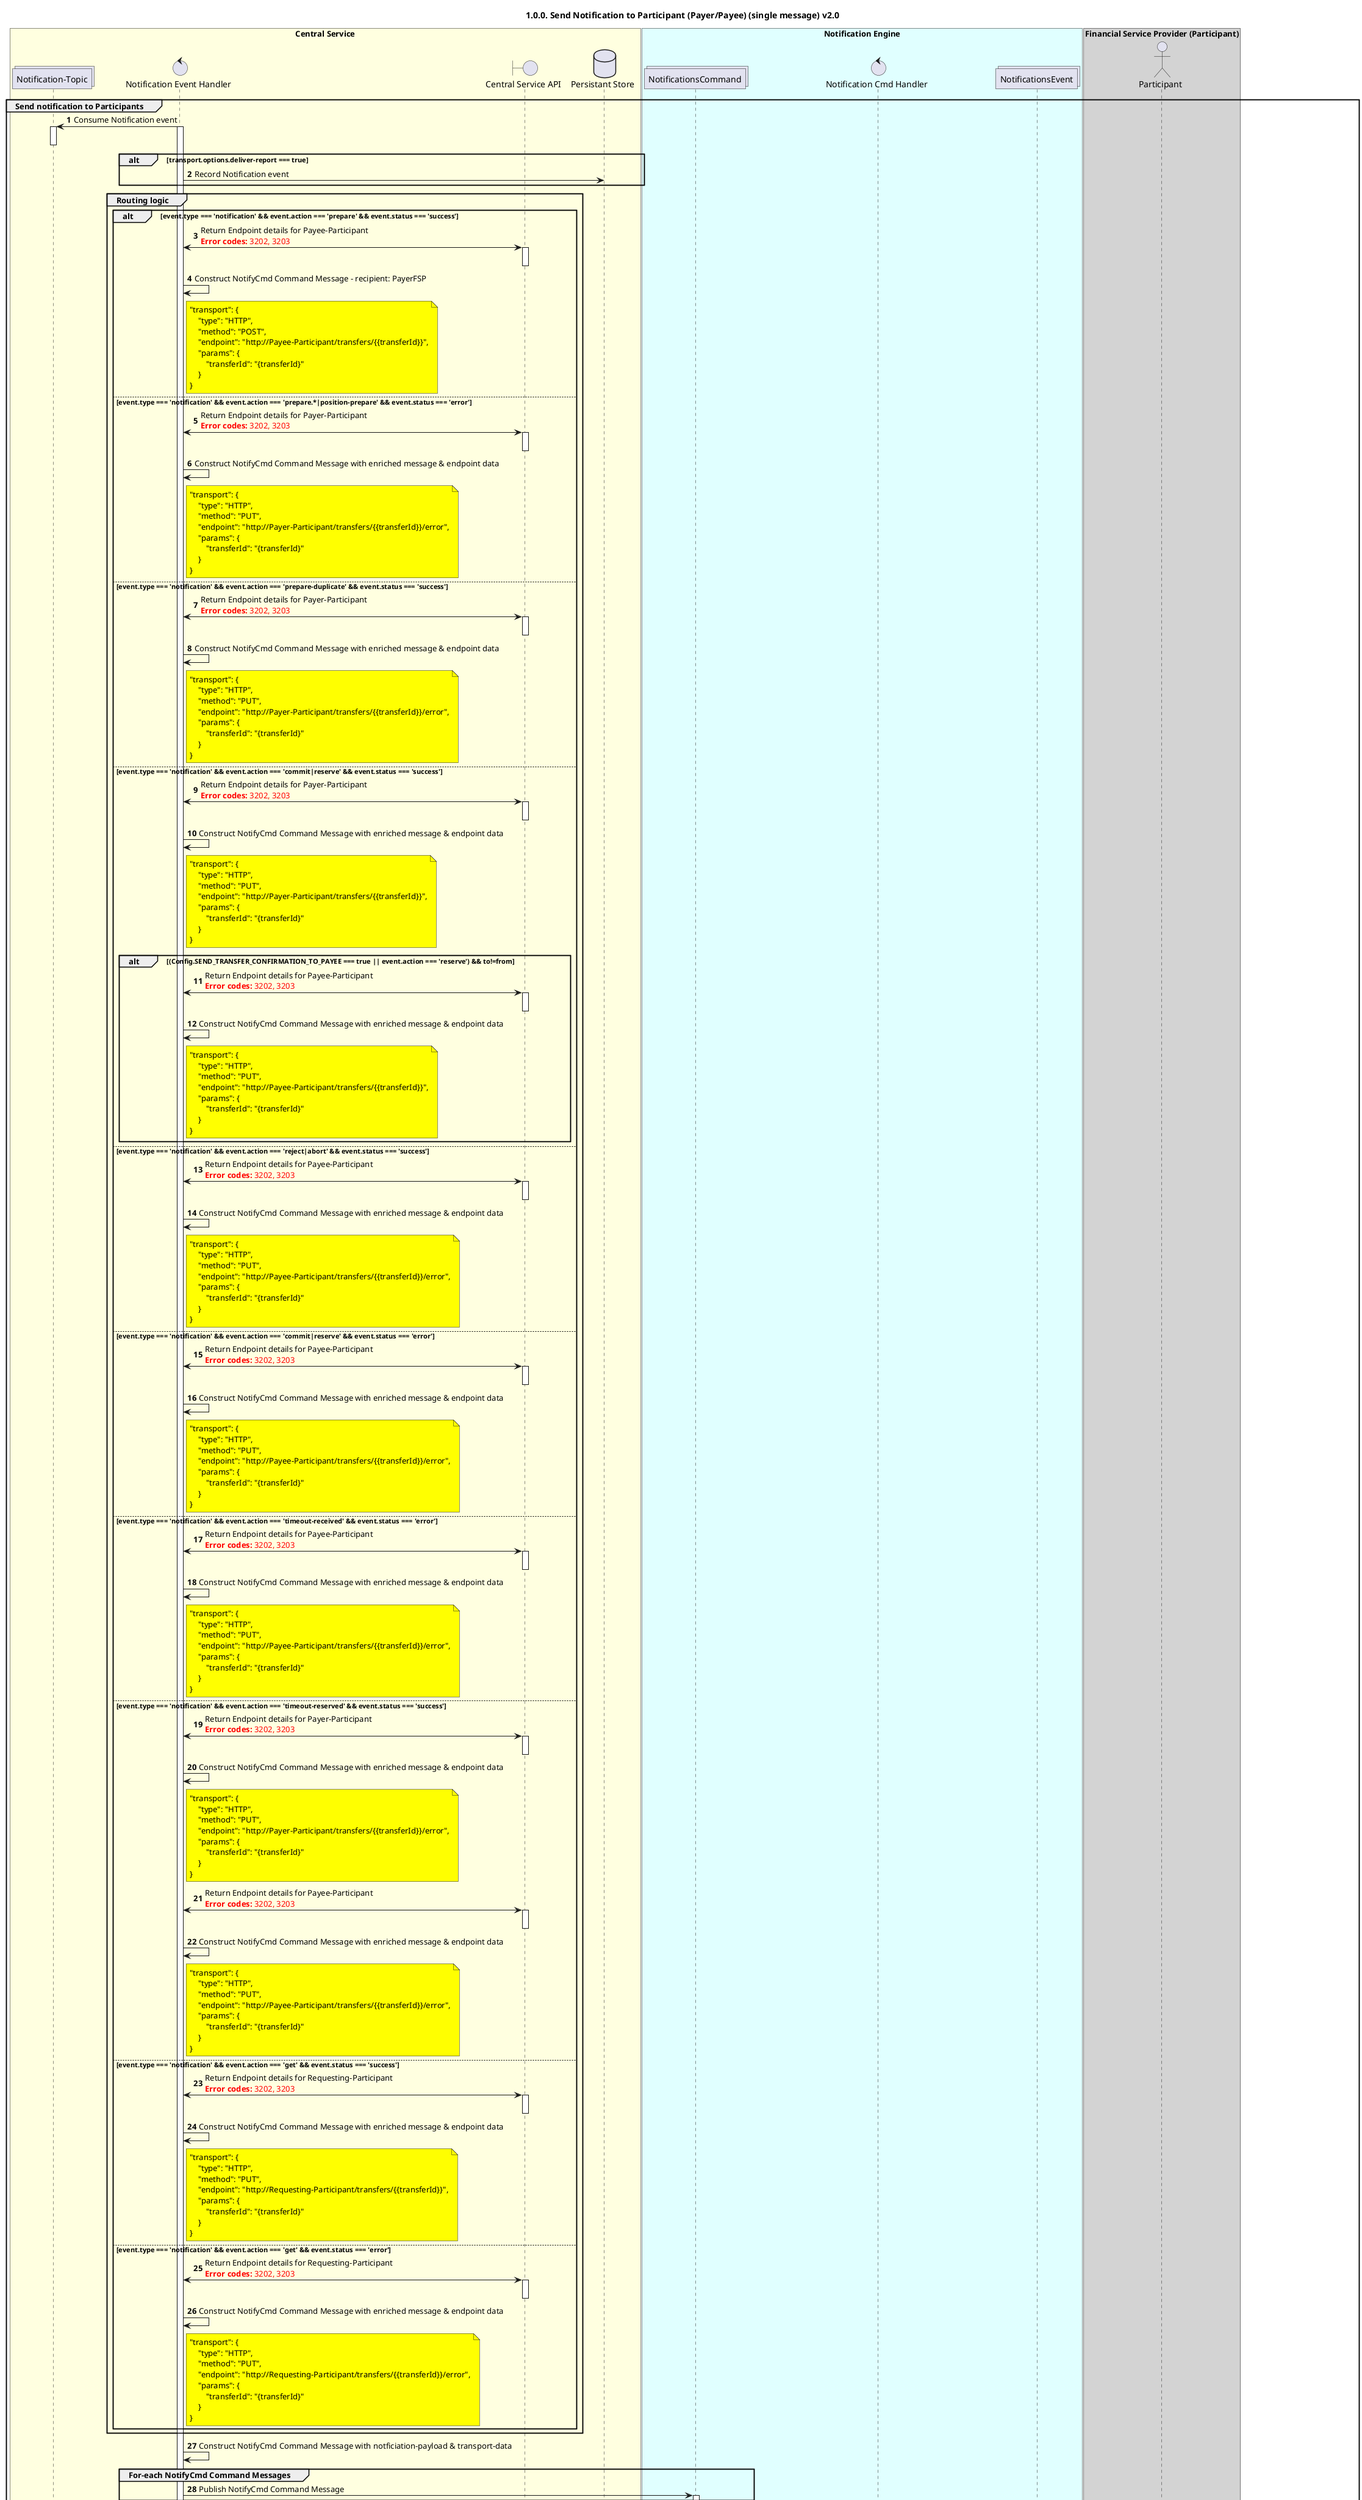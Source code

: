 /'*****
 License
 --------------
 Copyright © 2017 Bill & Melinda Gates Foundation
 The Mojaloop files are made available by the Bill & Melinda Gates Foundation under the Apache License, Version 2.0 (the "License") and you may not use these files except in compliance with the License. You may obtain a copy of the License at
 http://www.apache.org/licenses/LICENSE-2.0
 Unless required by applicable law or agreed to in writing, the Mojaloop files are distributed on an "AS IS" BASIS, WITHOUT WARRANTIES OR CONDITIONS OF ANY KIND, either express or implied. See the License for the specific language governing permissions and limitations under the License.
 Contributors
 --------------
 This is the official list of the Mojaloop project contributors for this file.
 Names of the original copyright holders (individuals or organizations)
 should be listed with a '*' in the first column. People who have
 contributed from an organization can be listed under the organization
 that actually holds the copyright for their contributions (see the
 Gates Foundation organization for an example). Those individuals should have
 their names indented and be marked with a '-'. Email address can be added
 optionally within square brackets <email>.
 * Gates Foundation
 - Name Surname <name.surname@gatesfoundation.com>

 * Georgi Georgiev <georgi.georgiev@modusbox.com>
 * Miguel de Barros <miguel.debarros@modusbox.com>
 * Shashikant Hirugade <shashikant.hirugade@modusbox.com>
 * Valentin Genev <valentin.genev@modusbox.com>
 --------------
 ******'/

@startuml
' declate title
title 1.0.0. Send Notification to Participant (Payer/Payee) (single message) v2.0

autonumber

' Actor Keys:
'   actor - Payer DFSP, Payee DFSP
'   boundary - APIs/Interfaces, etc
'   collections - Kafka Topics
'   control - Kafka Consumers
'   entity - Database Access Objects
'   database - Database Persistance Store

' declare actors
' actor "Payer DFSP\nParticipant" as PAYER_DFSP
actor "Participant" as PARTICIPANT
control "Notification Event Handler" as NOTIFY_HANDLER_EVT
control "Notification Cmd Handler" as NOTIFY_HANDLER_CMD
boundary "Central Service API" as CSAPI
collections "Notification-Topic" as TOPIC_NOTIFICATIONS
collections "NotificationsCommand" as TOPIC_NOTIFICATIONS_CMD
collections "NotificationsEvent" as TOPIC_NOTIFICATIONS_EVT
' entity "Participant DAO" as PARTICIPANT_DAO
' entity "Notifications DAO" as NOTIFICATIONS_DAO
database "Persistant Store" as DB

' box "Financial Service Provider (Payer)" #lightGray
' 	participant PAYER_DFSP
' end box

' box "ML API Adapter Service" #LightBlue
' 	participant NOTIFY_HANDLER
' end box

box "Central Service" #LightYellow
    participant TOPIC_NOTIFICATIONS
    participant NOTIFY_HANDLER_EVT
    participant CSAPI
    ' participant NOTIFICATIONS_DAO
    participant DB
    participant TOPIC_NOTIFICATIONS_EVT
    ' participant PARTICIPANT_DAO
    ' participant DB
end box

box "Notification Engine" #LightCyan
    participant TOPIC_NOTIFICATIONS_CMD
    participant NOTIFY_HANDLER_CMD
    participant TOPIC_NOTIFICATIONS_EVT
end box

box "Financial Service Provider (Participant)" #lightGray
	participant PARTICIPANT
end box

' start flow
group Send notification to Participants
    ' note left of NOTIFY_HANDLER_EVT #yellow
    '     Message:
    '     {
    '         payload: {
    '             endpoint: {
    '                 type: <typeValue>,
    '                 value: <endpointValue>
    '            }
    '         }
    '     }
    ' end note

    TOPIC_NOTIFICATIONS <- NOTIFY_HANDLER_EVT: Consume Notification event
    activate NOTIFY_HANDLER_EVT
    activate TOPIC_NOTIFICATIONS
    deactivate TOPIC_NOTIFICATIONS

    alt transport.options.deliver-report === true
        NOTIFY_HANDLER_EVT -> DB: Record Notification event
    end

    ' put logic here to route command-type based on incoming events
    group Routing logic
        alt event.type === 'notification' && event.action === 'prepare' && event.status === 'success'
            CSAPI <-> NOTIFY_HANDLER_EVT: Return Endpoint details for Payee-Participant\n<color #FF0000><b>Error codes:</b> 3202, 3203</color>
            activate CSAPI
            deactivate CSAPI

            NOTIFY_HANDLER_EVT -> NOTIFY_HANDLER_EVT: Construct NotifyCmd Command Message - recipient: PayerFSP
            note right of NOTIFY_HANDLER_EVT #yellow
                "transport": {
                    "type": "HTTP",
                    "method": "POST",
                    "endpoint": "http://Payee-Participant/transfers/{{transferId}}",
                    "params": {
                        "transferId": "{transferId}"
                    }
                }
            end note
        else event.type === 'notification' && event.action === 'prepare.*|position-prepare' && event.status === 'error'
            CSAPI <-> NOTIFY_HANDLER_EVT: Return Endpoint details for Payer-Participant\n<color #FF0000><b>Error codes:</b> 3202, 3203</color>
            activate CSAPI
            deactivate CSAPI

            NOTIFY_HANDLER_EVT -> NOTIFY_HANDLER_EVT: Construct NotifyCmd Command Message with enriched message & endpoint data
            note right of NOTIFY_HANDLER_EVT #yellow
                "transport": {
                    "type": "HTTP",
                    "method": "PUT",
                    "endpoint": "http://Payer-Participant/transfers/{{transferId}}/error",
                    "params": {
                        "transferId": "{transferId}"
                    }
                }
            end note
        else event.type === 'notification' && event.action === 'prepare-duplicate' && event.status === 'success'
            CSAPI <-> NOTIFY_HANDLER_EVT: Return Endpoint details for Payer-Participant\n<color #FF0000><b>Error codes:</b> 3202, 3203</color>
            activate CSAPI
            deactivate CSAPI

            NOTIFY_HANDLER_EVT -> NOTIFY_HANDLER_EVT: Construct NotifyCmd Command Message with enriched message & endpoint data
            note right of NOTIFY_HANDLER_EVT #yellow
                "transport": {
                    "type": "HTTP",
                    "method": "PUT",
                    "endpoint": "http://Payer-Participant/transfers/{{transferId}}/error",
                    "params": {
                        "transferId": "{transferId}"
                    }
                }
            end note
       else event.type === 'notification' && event.action === 'commit|reserve' && event.status === 'success'
            CSAPI <-> NOTIFY_HANDLER_EVT: Return Endpoint details for Payer-Participant\n<color #FF0000><b>Error codes:</b> 3202, 3203</color>
            activate CSAPI
            deactivate CSAPI

            NOTIFY_HANDLER_EVT -> NOTIFY_HANDLER_EVT: Construct NotifyCmd Command Message with enriched message & endpoint data
            note right of NOTIFY_HANDLER_EVT #yellow
                "transport": {
                    "type": "HTTP",
                    "method": "PUT",
                    "endpoint": "http://Payer-Participant/transfers/{{transferId}}",
                    "params": {
                        "transferId": "{transferId}"
                    }
                }
            end note
            
            ' Notes:
            '   - To confirm if action=reserve results in sending out a payee notification <-- I assume this is for FSPIOP v1.1 changes
            '   - This is also only applicabble for "off-us" transfers
            alt (Config.SEND_TRANSFER_CONFIRMATION_TO_PAYEE === true || event.action === 'reserve') && to!=from
                CSAPI <-> NOTIFY_HANDLER_EVT: Return Endpoint details for Payee-Participant\n<color #FF0000><b>Error codes:</b> 3202, 3203</color>
                activate CSAPI
                deactivate CSAPI

                NOTIFY_HANDLER_EVT -> NOTIFY_HANDLER_EVT: Construct NotifyCmd Command Message with enriched message & endpoint data
                note right of NOTIFY_HANDLER_EVT #yellow
                    "transport": {
                        "type": "HTTP",
                        "method": "PUT",
                        "endpoint": "http://Payee-Participant/transfers/{{transferId}}",
                        "params": {
                            "transferId": "{transferId}"
                        }
                    }
                end note
            end
        else event.type === 'notification' && event.action === 'reject|abort' && event.status === 'success'
            CSAPI <-> NOTIFY_HANDLER_EVT: Return Endpoint details for Payee-Participant\n<color #FF0000><b>Error codes:</b> 3202, 3203</color>
            activate CSAPI
            deactivate CSAPI

            NOTIFY_HANDLER_EVT -> NOTIFY_HANDLER_EVT: Construct NotifyCmd Command Message with enriched message & endpoint data
            note right of NOTIFY_HANDLER_EVT #yellow
                "transport": {
                    "type": "HTTP",
                    "method": "PUT",
                    "endpoint": "http://Payee-Participant/transfers/{{transferId}}/error",
                    "params": {
                        "transferId": "{transferId}"
                    }
                }
            end note
        else event.type === 'notification' && event.action === 'commit|reserve' && event.status === 'error'
            CSAPI <-> NOTIFY_HANDLER_EVT: Return Endpoint details for Payee-Participant\n<color #FF0000><b>Error codes:</b> 3202, 3203</color>
            activate CSAPI
            deactivate CSAPI

            NOTIFY_HANDLER_EVT -> NOTIFY_HANDLER_EVT: Construct NotifyCmd Command Message with enriched message & endpoint data
            note right of NOTIFY_HANDLER_EVT #yellow
                "transport": {
                    "type": "HTTP",
                    "method": "PUT",
                    "endpoint": "http://Payee-Participant/transfers/{{transferId}}/error",
                    "params": {
                        "transferId": "{transferId}"
                    }
                }
            end note
        else event.type === 'notification' && event.action === 'timeout-received' && event.status === 'error'
            CSAPI <-> NOTIFY_HANDLER_EVT: Return Endpoint details for Payee-Participant\n<color #FF0000><b>Error codes:</b> 3202, 3203</color>
            activate CSAPI
            deactivate CSAPI

            NOTIFY_HANDLER_EVT -> NOTIFY_HANDLER_EVT: Construct NotifyCmd Command Message with enriched message & endpoint data
            note right of NOTIFY_HANDLER_EVT #yellow
                "transport": {
                    "type": "HTTP",
                    "method": "PUT",
                    "endpoint": "http://Payee-Participant/transfers/{{transferId}}/error",
                    "params": {
                        "transferId": "{transferId}"
                    }
                }
            end note
        else event.type === 'notification' && event.action === 'timeout-reserved' && event.status === 'success'
            CSAPI <-> NOTIFY_HANDLER_EVT: Return Endpoint details for Payer-Participant\n<color #FF0000><b>Error codes:</b> 3202, 3203</color>
            activate CSAPI
            deactivate CSAPI

            NOTIFY_HANDLER_EVT -> NOTIFY_HANDLER_EVT: Construct NotifyCmd Command Message with enriched message & endpoint data
            note right of NOTIFY_HANDLER_EVT #yellow
                "transport": {
                    "type": "HTTP",
                    "method": "PUT",
                    "endpoint": "http://Payer-Participant/transfers/{{transferId}}/error",
                    "params": {
                        "transferId": "{transferId}"
                    }
                }
            end note
            
            ' Notes:
            '   - To confirm if action=reserve results in sending out a payee notification <-- I assume this is for FSPIOP v1.1 changes
            '   - This is also only applicabble for "off-us" transfers
            ' alt (Config.SEND_TRANSFER_CONFIRMATION_TO_PAYEE === true || event.action === 'reserve') && to!=from
            CSAPI <-> NOTIFY_HANDLER_EVT: Return Endpoint details for Payee-Participant\n<color #FF0000><b>Error codes:</b> 3202, 3203</color>
            activate CSAPI
            deactivate CSAPI

            NOTIFY_HANDLER_EVT -> NOTIFY_HANDLER_EVT: Construct NotifyCmd Command Message with enriched message & endpoint data
            note right of NOTIFY_HANDLER_EVT #yellow
                "transport": {
                    "type": "HTTP",
                    "method": "PUT",
                    "endpoint": "http://Payee-Participant/transfers/{{transferId}}/error",
                    "params": {
                        "transferId": "{transferId}"
                    }
                }
            end note
            ' end
        else event.type === 'notification' && event.action === 'get' && event.status === 'success'
            CSAPI <-> NOTIFY_HANDLER_EVT: Return Endpoint details for Requesting-Participant\n<color #FF0000><b>Error codes:</b> 3202, 3203</color>
            activate CSAPI
            deactivate CSAPI

            NOTIFY_HANDLER_EVT -> NOTIFY_HANDLER_EVT: Construct NotifyCmd Command Message with enriched message & endpoint data
            note right of NOTIFY_HANDLER_EVT #yellow
                "transport": {
                    "type": "HTTP",
                    "method": "PUT",
                    "endpoint": "http://Requesting-Participant/transfers/{{transferId}}",
                    "params": {
                        "transferId": "{transferId}"
                    }
                }
            end note
        else event.type === 'notification' && event.action === 'get' && event.status === 'error'
            CSAPI <-> NOTIFY_HANDLER_EVT: Return Endpoint details for Requesting-Participant\n<color #FF0000><b>Error codes:</b> 3202, 3203</color>
            activate CSAPI
            deactivate CSAPI

            NOTIFY_HANDLER_EVT -> NOTIFY_HANDLER_EVT: Construct NotifyCmd Command Message with enriched message & endpoint data
            note right of NOTIFY_HANDLER_EVT #yellow
                "transport": {
                    "type": "HTTP",
                    "method": "PUT",
                    "endpoint": "http://Requesting-Participant/transfers/{{transferId}}/error",
                    "params": {
                        "transferId": "{transferId}"
                    }
                }
            end note
        end
    end
    

    NOTIFY_HANDLER_EVT -> NOTIFY_HANDLER_EVT: Construct NotifyCmd Command Message with notficiation-payload & transport-data
    group For-each NotifyCmd Command Messages
        NOTIFY_HANDLER_EVT -> TOPIC_NOTIFICATIONS_CMD: Publish NotifyCmd Command Message
        activate TOPIC_NOTIFICATIONS_CMD
    end
    

    NOTIFY_HANDLER_EVT -> TOPIC_NOTIFICATIONS: Commit Notification event
    activate TOPIC_NOTIFICATIONS
    deactivate TOPIC_NOTIFICATIONS
    deactivate NOTIFY_HANDLER_EVT
    
    
    TOPIC_NOTIFICATIONS_CMD <- NOTIFY_HANDLER_CMD: Consume NotifyCmd Command Message
    activate NOTIFY_HANDLER_CMD
    deactivate TOPIC_NOTIFICATIONS_CMD

    NOTIFY_HANDLER_CMD -> NOTIFY_HANDLER_CMD: Construct Transport Message

    ' retry logic goes here
    group Retry Transport Mechanism based on transport options
        note right of NOTIFY_HANDLER_CMD #yellow
            "transport": {
                "options": {
                    "delivery-report": true,
                    "retry": {
                    "count": 3,
                    "type": "noDelay|exponentialDelay",
                    "condition": "isNetworkError|isSafeRequestError|isIdempotentRequestError|isNetworkOrIdempotentRequestError"
                    }
                }
            }
        end note
        NOTIFY_HANDLER_CMD -> PARTICIPANT: Notification with Prepare/fulfil result/error to \nPayer DFSP to specified Endpoint - PUT \n<color #FF0000><b>Error code:</b> 1001</color>
        NOTIFY_HANDLER_CMD <-- PARTICIPANT: HTTP 200 OK 
    end

    NOTIFY_HANDLER_CMD -> NOTIFY_HANDLER_CMD: Prepare Delivery Report

    alt transport.options.deliver-report === true
        NOTIFY_HANDLER_CMD -> TOPIC_NOTIFICATIONS_EVT: Publish NotifyDeliveryReport event
        activate TOPIC_NOTIFICATIONS_EVT

        NOTIFY_HANDLER_CMD -> TOPIC_NOTIFICATIONS_CMD: Commit NotifyCmd event
        activate TOPIC_NOTIFICATIONS_CMD
        deactivate TOPIC_NOTIFICATIONS_CMD
        deactivate NOTIFY_HANDLER_CMD

        

        TOPIC_NOTIFICATIONS_EVT <- NOTIFY_HANDLER_EVT: Consume NotifyDeliveryReport event
        deactivate TOPIC_NOTIFICATIONS_EVT
        activate NOTIFY_HANDLER_EVT

        NOTIFY_HANDLER_EVT -> DB: Record NotifyDeliveryReport event
        

        NOTIFY_HANDLER_EVT -> TOPIC_NOTIFICATIONS_EVT: Commit NotifyDeliveryReport event
        deactivate NOTIFY_HANDLER_EVT
        activate TOPIC_NOTIFICATIONS_EVT
        deactivate TOPIC_NOTIFICATIONS_EVT
    end

end
@enduml
